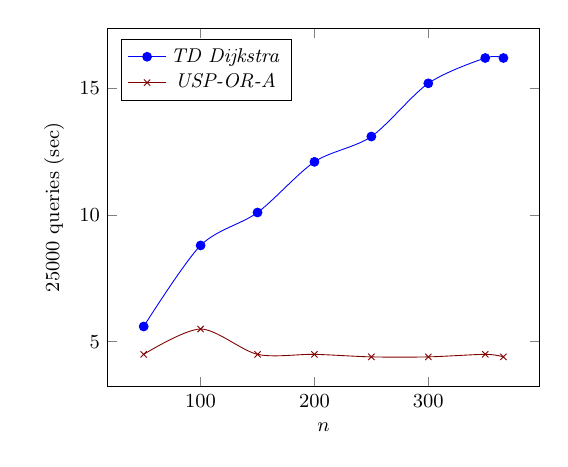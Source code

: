 \tikzstyle{textstyle}=[font=\fontsize{9}{9}\selectfont]
\begin{tikzpicture}[textstyle, scale=0.8]
    \begin{axis}[
        xlabel={$n$},
        ylabel={$25000$ queries (sec)},
		legend pos=north west
        ]
        
    \addplot[smooth,mark=*,color=blue] plot coordinates {
		(50,5.6)
		(100,8.8)
		(150,10.1)
		(200,12.1)
		(250,13.1)
		(300,15.2)
		(350,16.2)
		(366,16.2)
    };
    \addlegendentry{\textit{TD Dijkstra}}
    
    \addplot[smooth,mark=x,color=black!50!red] plot coordinates {
		(50,4.5)
		(100,5.5)
		(150,4.5)
		(200,4.5)
		(250,4.4)
		(300,4.4)
		(350,4.5)
		(366,4.4)
    };
    \addlegendentry{\textit{USP-OR-A}}
    
    \end{axis}
\end{tikzpicture}

